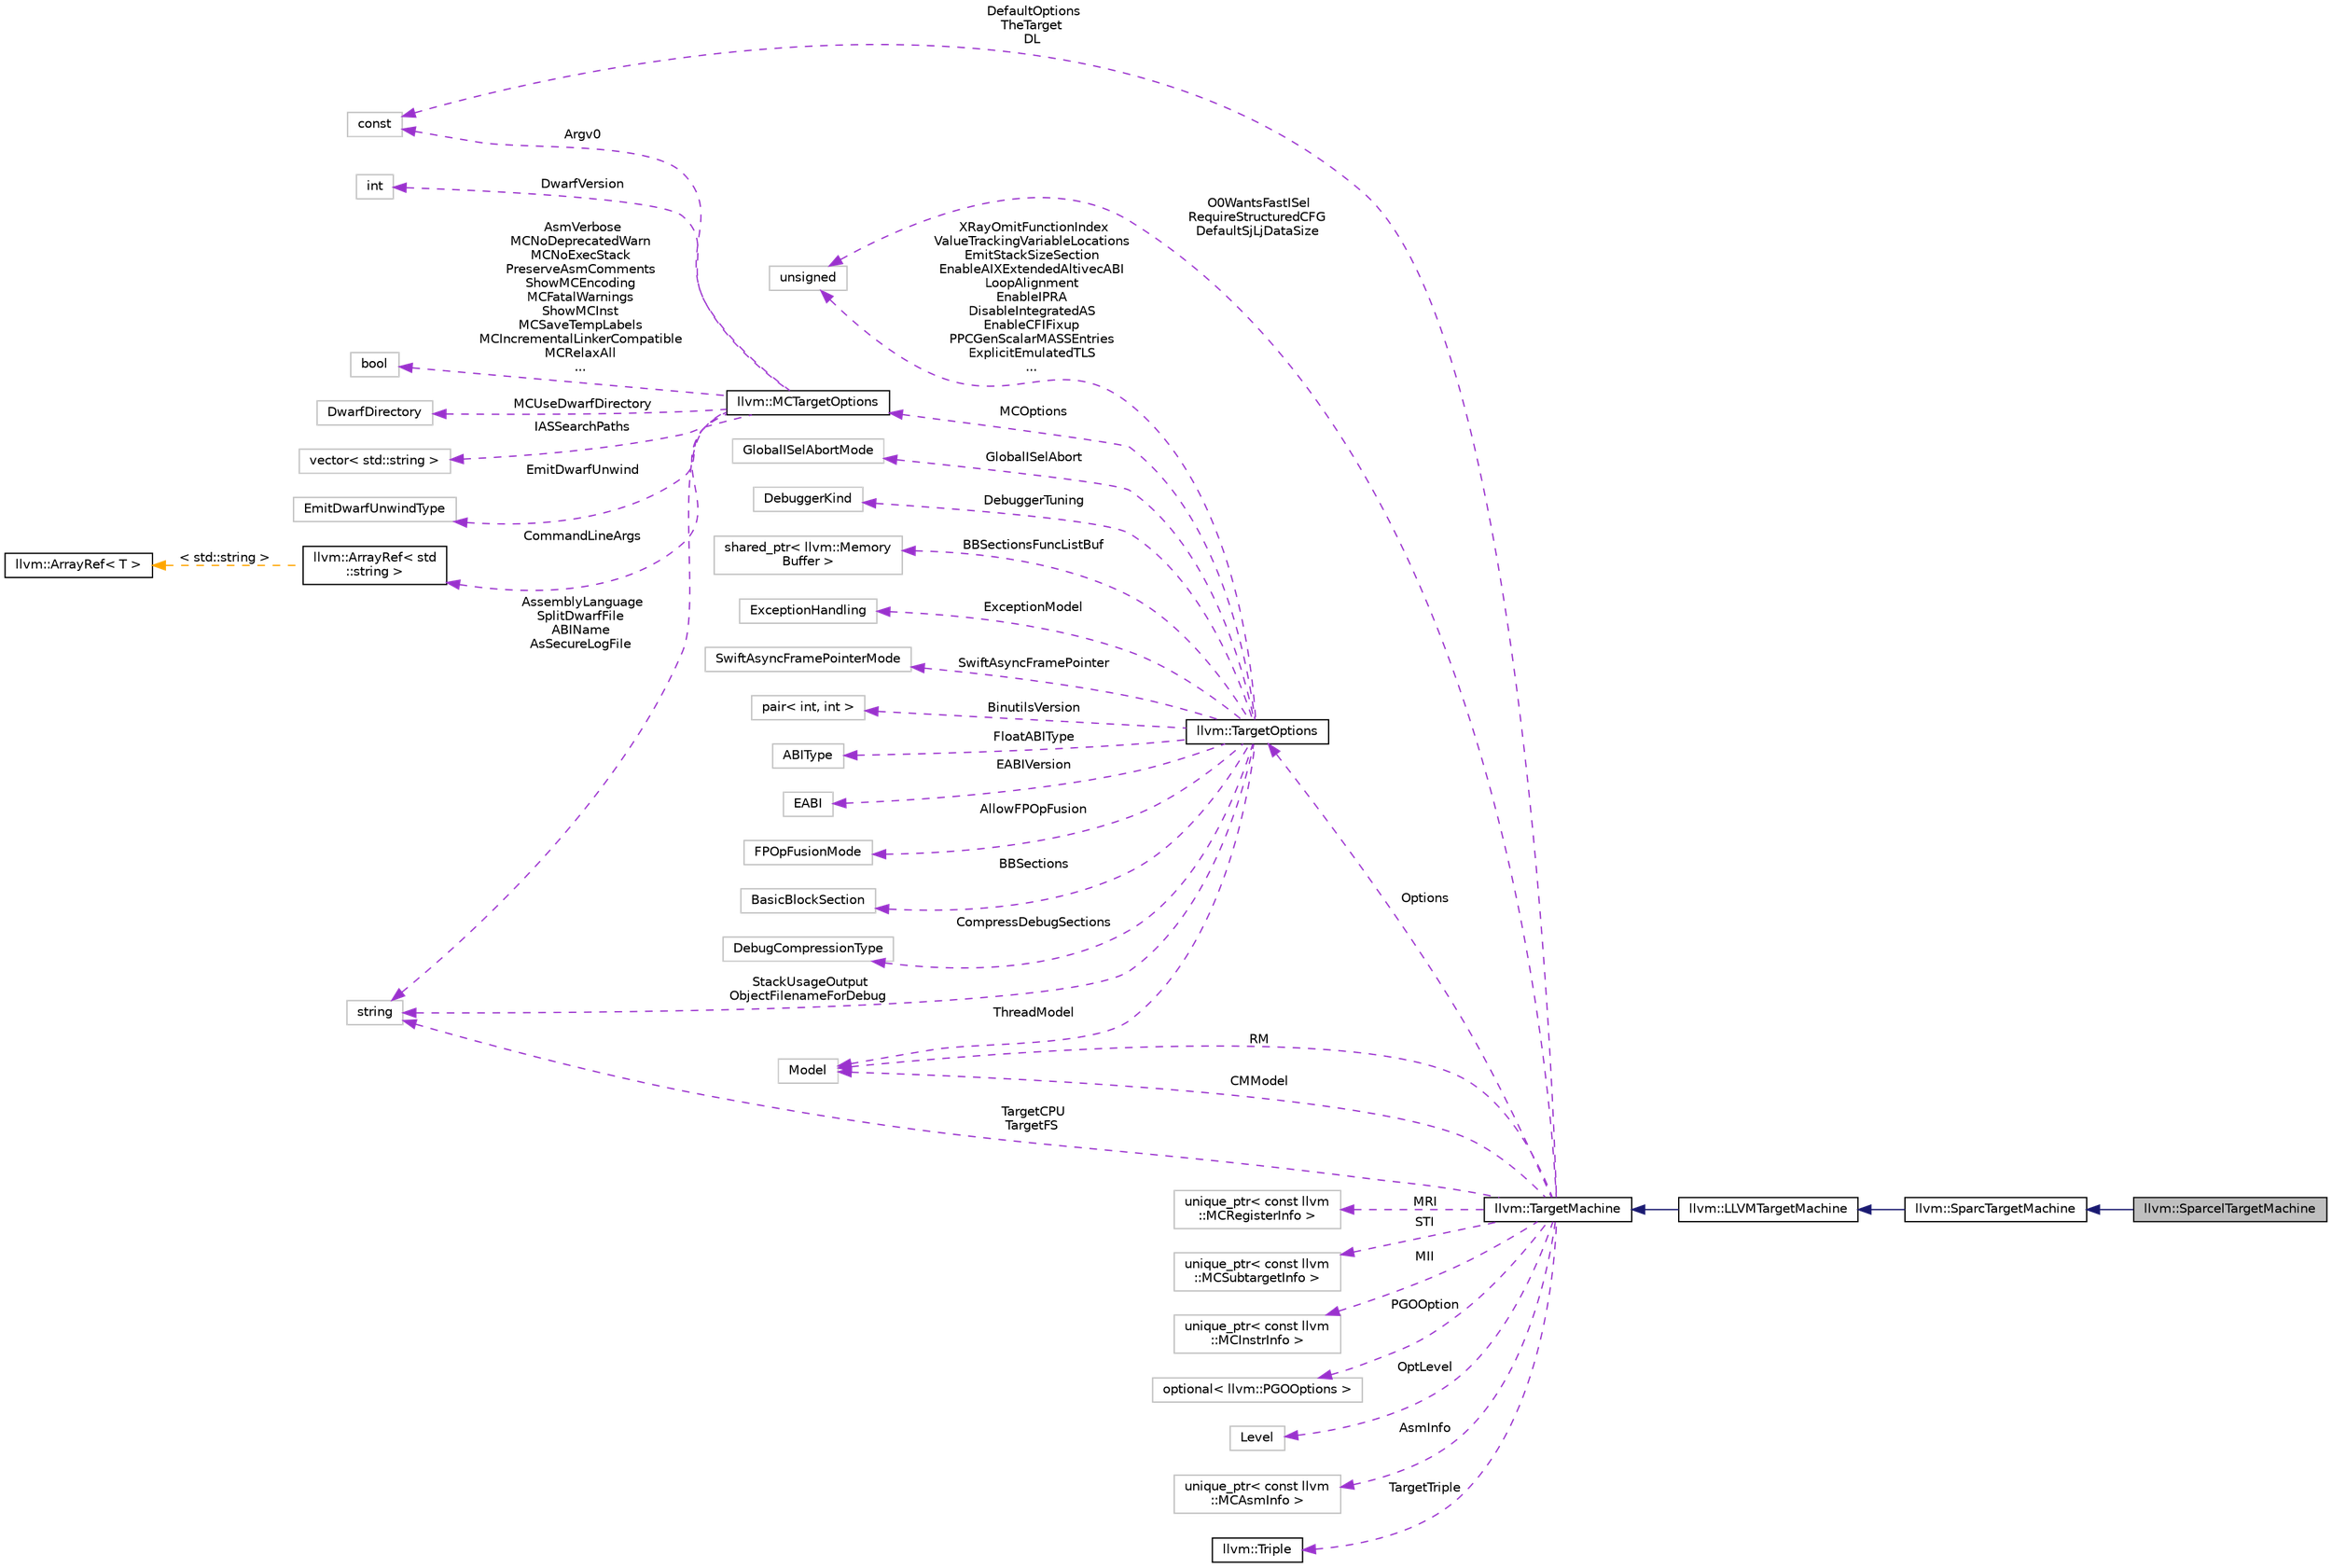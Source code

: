 digraph "llvm::SparcelTargetMachine"
{
 // LATEX_PDF_SIZE
  bgcolor="transparent";
  edge [fontname="Helvetica",fontsize="10",labelfontname="Helvetica",labelfontsize="10"];
  node [fontname="Helvetica",fontsize="10",shape=record];
  rankdir="LR";
  Node1 [label="llvm::SparcelTargetMachine",height=0.2,width=0.4,color="black", fillcolor="grey75", style="filled", fontcolor="black",tooltip=" "];
  Node2 -> Node1 [dir="back",color="midnightblue",fontsize="10",style="solid",fontname="Helvetica"];
  Node2 [label="llvm::SparcTargetMachine",height=0.2,width=0.4,color="black",URL="$classllvm_1_1SparcTargetMachine.html",tooltip=" "];
  Node3 -> Node2 [dir="back",color="midnightblue",fontsize="10",style="solid",fontname="Helvetica"];
  Node3 [label="llvm::LLVMTargetMachine",height=0.2,width=0.4,color="black",URL="$classllvm_1_1LLVMTargetMachine.html",tooltip="This class describes a target machine that is implemented with the LLVM target-independent code gener..."];
  Node4 -> Node3 [dir="back",color="midnightblue",fontsize="10",style="solid",fontname="Helvetica"];
  Node4 [label="llvm::TargetMachine",height=0.2,width=0.4,color="black",URL="$classllvm_1_1TargetMachine.html",tooltip="Primary interface to the complete machine description for the target machine."];
  Node5 -> Node4 [dir="back",color="darkorchid3",fontsize="10",style="dashed",label=" Options" ,fontname="Helvetica"];
  Node5 [label="llvm::TargetOptions",height=0.2,width=0.4,color="black",URL="$classllvm_1_1TargetOptions.html",tooltip=" "];
  Node6 -> Node5 [dir="back",color="darkorchid3",fontsize="10",style="dashed",label=" SwiftAsyncFramePointer" ,fontname="Helvetica"];
  Node6 [label="SwiftAsyncFramePointerMode",height=0.2,width=0.4,color="grey75",tooltip=" "];
  Node7 -> Node5 [dir="back",color="darkorchid3",fontsize="10",style="dashed",label=" BinutilsVersion" ,fontname="Helvetica"];
  Node7 [label="pair\< int, int \>",height=0.2,width=0.4,color="grey75",tooltip=" "];
  Node8 -> Node5 [dir="back",color="darkorchid3",fontsize="10",style="dashed",label=" FloatABIType" ,fontname="Helvetica"];
  Node8 [label="ABIType",height=0.2,width=0.4,color="grey75",tooltip=" "];
  Node9 -> Node5 [dir="back",color="darkorchid3",fontsize="10",style="dashed",label=" EABIVersion" ,fontname="Helvetica"];
  Node9 [label="EABI",height=0.2,width=0.4,color="grey75",tooltip=" "];
  Node10 -> Node5 [dir="back",color="darkorchid3",fontsize="10",style="dashed",label=" ThreadModel" ,fontname="Helvetica"];
  Node10 [label="Model",height=0.2,width=0.4,color="grey75",tooltip=" "];
  Node11 -> Node5 [dir="back",color="darkorchid3",fontsize="10",style="dashed",label=" AllowFPOpFusion" ,fontname="Helvetica"];
  Node11 [label="FPOpFusionMode",height=0.2,width=0.4,color="grey75",tooltip=" "];
  Node12 -> Node5 [dir="back",color="darkorchid3",fontsize="10",style="dashed",label=" BBSections" ,fontname="Helvetica"];
  Node12 [label="BasicBlockSection",height=0.2,width=0.4,color="grey75",tooltip=" "];
  Node13 -> Node5 [dir="back",color="darkorchid3",fontsize="10",style="dashed",label=" CompressDebugSections" ,fontname="Helvetica"];
  Node13 [label="DebugCompressionType",height=0.2,width=0.4,color="grey75",tooltip=" "];
  Node14 -> Node5 [dir="back",color="darkorchid3",fontsize="10",style="dashed",label=" MCOptions" ,fontname="Helvetica"];
  Node14 [label="llvm::MCTargetOptions",height=0.2,width=0.4,color="black",URL="$classllvm_1_1MCTargetOptions.html",tooltip=" "];
  Node15 -> Node14 [dir="back",color="darkorchid3",fontsize="10",style="dashed",label=" MCUseDwarfDirectory" ,fontname="Helvetica"];
  Node15 [label="DwarfDirectory",height=0.2,width=0.4,color="grey75",tooltip=" "];
  Node16 -> Node14 [dir="back",color="darkorchid3",fontsize="10",style="dashed",label=" IASSearchPaths" ,fontname="Helvetica"];
  Node16 [label="vector\< std::string \>",height=0.2,width=0.4,color="grey75",tooltip=" "];
  Node17 -> Node14 [dir="back",color="darkorchid3",fontsize="10",style="dashed",label=" EmitDwarfUnwind" ,fontname="Helvetica"];
  Node17 [label="EmitDwarfUnwindType",height=0.2,width=0.4,color="grey75",tooltip=" "];
  Node18 -> Node14 [dir="back",color="darkorchid3",fontsize="10",style="dashed",label=" CommandLineArgs" ,fontname="Helvetica"];
  Node18 [label="llvm::ArrayRef\< std\l::string \>",height=0.2,width=0.4,color="black",URL="$classllvm_1_1ArrayRef.html",tooltip=" "];
  Node19 -> Node18 [dir="back",color="orange",fontsize="10",style="dashed",label=" \< std::string \>" ,fontname="Helvetica"];
  Node19 [label="llvm::ArrayRef\< T \>",height=0.2,width=0.4,color="black",URL="$classllvm_1_1ArrayRef.html",tooltip="ArrayRef - Represent a constant reference to an array (0 or more elements consecutively in memory),..."];
  Node20 -> Node14 [dir="back",color="darkorchid3",fontsize="10",style="dashed",label=" DwarfVersion" ,fontname="Helvetica"];
  Node20 [label="int",height=0.2,width=0.4,color="grey75",tooltip=" "];
  Node21 -> Node14 [dir="back",color="darkorchid3",fontsize="10",style="dashed",label=" AssemblyLanguage\nSplitDwarfFile\nABIName\nAsSecureLogFile" ,fontname="Helvetica"];
  Node21 [label="string",height=0.2,width=0.4,color="grey75",tooltip=" "];
  Node22 -> Node14 [dir="back",color="darkorchid3",fontsize="10",style="dashed",label=" AsmVerbose\nMCNoDeprecatedWarn\nMCNoExecStack\nPreserveAsmComments\nShowMCEncoding\nMCFatalWarnings\nShowMCInst\nMCSaveTempLabels\nMCIncrementalLinkerCompatible\nMCRelaxAll\n..." ,fontname="Helvetica"];
  Node22 [label="bool",height=0.2,width=0.4,color="grey75",tooltip=" "];
  Node23 -> Node14 [dir="back",color="darkorchid3",fontsize="10",style="dashed",label=" Argv0" ,fontname="Helvetica"];
  Node23 [label="const",height=0.2,width=0.4,color="grey75",tooltip=" "];
  Node24 -> Node5 [dir="back",color="darkorchid3",fontsize="10",style="dashed",label=" GlobalISelAbort" ,fontname="Helvetica"];
  Node24 [label="GlobalISelAbortMode",height=0.2,width=0.4,color="grey75",tooltip=" "];
  Node25 -> Node5 [dir="back",color="darkorchid3",fontsize="10",style="dashed",label=" DebuggerTuning" ,fontname="Helvetica"];
  Node25 [label="DebuggerKind",height=0.2,width=0.4,color="grey75",tooltip=" "];
  Node21 -> Node5 [dir="back",color="darkorchid3",fontsize="10",style="dashed",label=" StackUsageOutput\nObjectFilenameForDebug" ,fontname="Helvetica"];
  Node26 -> Node5 [dir="back",color="darkorchid3",fontsize="10",style="dashed",label=" BBSectionsFuncListBuf" ,fontname="Helvetica"];
  Node26 [label="shared_ptr\< llvm::Memory\lBuffer \>",height=0.2,width=0.4,color="grey75",tooltip=" "];
  Node27 -> Node5 [dir="back",color="darkorchid3",fontsize="10",style="dashed",label=" XRayOmitFunctionIndex\nValueTrackingVariableLocations\nEmitStackSizeSection\nEnableAIXExtendedAltivecABI\nLoopAlignment\nEnableIPRA\nDisableIntegratedAS\nEnableCFIFixup\nPPCGenScalarMASSEntries\nExplicitEmulatedTLS\n..." ,fontname="Helvetica"];
  Node27 [label="unsigned",height=0.2,width=0.4,color="grey75",tooltip=" "];
  Node28 -> Node5 [dir="back",color="darkorchid3",fontsize="10",style="dashed",label=" ExceptionModel" ,fontname="Helvetica"];
  Node28 [label="ExceptionHandling",height=0.2,width=0.4,color="grey75",tooltip=" "];
  Node29 -> Node4 [dir="back",color="darkorchid3",fontsize="10",style="dashed",label=" MRI" ,fontname="Helvetica"];
  Node29 [label="unique_ptr\< const llvm\l::MCRegisterInfo \>",height=0.2,width=0.4,color="grey75",tooltip=" "];
  Node30 -> Node4 [dir="back",color="darkorchid3",fontsize="10",style="dashed",label=" STI" ,fontname="Helvetica"];
  Node30 [label="unique_ptr\< const llvm\l::MCSubtargetInfo \>",height=0.2,width=0.4,color="grey75",tooltip=" "];
  Node31 -> Node4 [dir="back",color="darkorchid3",fontsize="10",style="dashed",label=" MII" ,fontname="Helvetica"];
  Node31 [label="unique_ptr\< const llvm\l::MCInstrInfo \>",height=0.2,width=0.4,color="grey75",tooltip=" "];
  Node10 -> Node4 [dir="back",color="darkorchid3",fontsize="10",style="dashed",label=" RM" ,fontname="Helvetica"];
  Node32 -> Node4 [dir="back",color="darkorchid3",fontsize="10",style="dashed",label=" PGOOption" ,fontname="Helvetica"];
  Node32 [label="optional\< llvm::PGOOptions \>",height=0.2,width=0.4,color="grey75",tooltip=" "];
  Node33 -> Node4 [dir="back",color="darkorchid3",fontsize="10",style="dashed",label=" OptLevel" ,fontname="Helvetica"];
  Node33 [label="Level",height=0.2,width=0.4,color="grey75",tooltip=" "];
  Node21 -> Node4 [dir="back",color="darkorchid3",fontsize="10",style="dashed",label=" TargetCPU\nTargetFS" ,fontname="Helvetica"];
  Node34 -> Node4 [dir="back",color="darkorchid3",fontsize="10",style="dashed",label=" AsmInfo" ,fontname="Helvetica"];
  Node34 [label="unique_ptr\< const llvm\l::MCAsmInfo \>",height=0.2,width=0.4,color="grey75",tooltip=" "];
  Node10 -> Node4 [dir="back",color="darkorchid3",fontsize="10",style="dashed",label=" CMModel" ,fontname="Helvetica"];
  Node35 -> Node4 [dir="back",color="darkorchid3",fontsize="10",style="dashed",label=" TargetTriple" ,fontname="Helvetica"];
  Node35 [label="llvm::Triple",height=0.2,width=0.4,color="black",URL="$classllvm_1_1Triple.html",tooltip="Triple - Helper class for working with autoconf configuration names."];
  Node27 -> Node4 [dir="back",color="darkorchid3",fontsize="10",style="dashed",label=" O0WantsFastISel\nRequireStructuredCFG\nDefaultSjLjDataSize" ,fontname="Helvetica"];
  Node23 -> Node4 [dir="back",color="darkorchid3",fontsize="10",style="dashed",label=" DefaultOptions\nTheTarget\nDL" ,fontname="Helvetica"];
}
